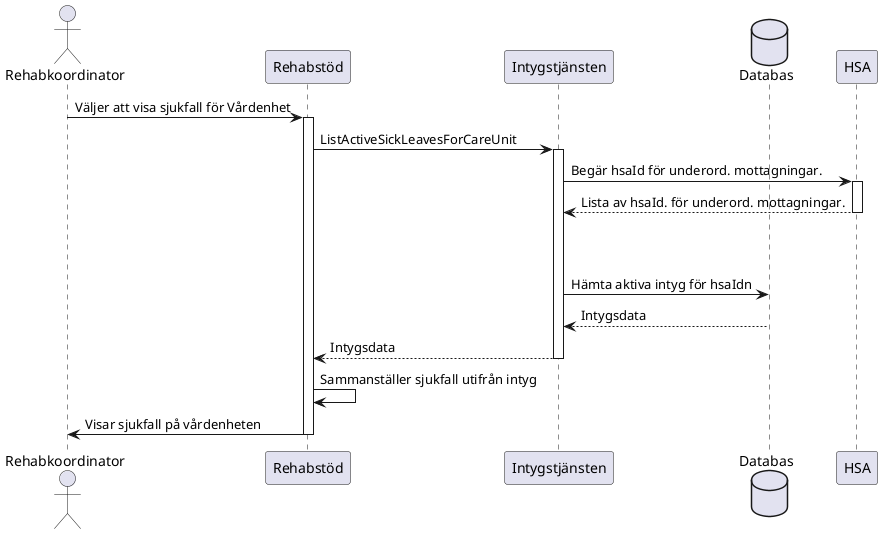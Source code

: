 @startuml
actor Rehabkoordinator
Rehabkoordinator -> Rehabstöd: Väljer att visa sjukfall för Vårdenhet
activate Rehabstöd
    Rehabstöd -> Intygstjänsten: ListActiveSickLeavesForCareUnit

    database Databas
    activate Intygstjänsten
        Intygstjänsten -> HSA: Begär hsaId för underord. mottagningar.
        activate HSA
            HSA --> Intygstjänsten: Lista av hsaId. för underord. mottagningar.
        deactivate HSA
        |||
        |||
        Intygstjänsten -> Databas: Hämta aktiva intyg för hsaIdn
        Databas --> Intygstjänsten: Intygsdata
        Intygstjänsten --> Rehabstöd: Intygsdata
    deactivate Intygstjänsten
    Rehabstöd -> Rehabstöd: Sammanställer sjukfall utifrån intyg
    Rehabstöd -> Rehabkoordinator: Visar sjukfall på vårdenheten
deactivate Rehabstöd
@enduml